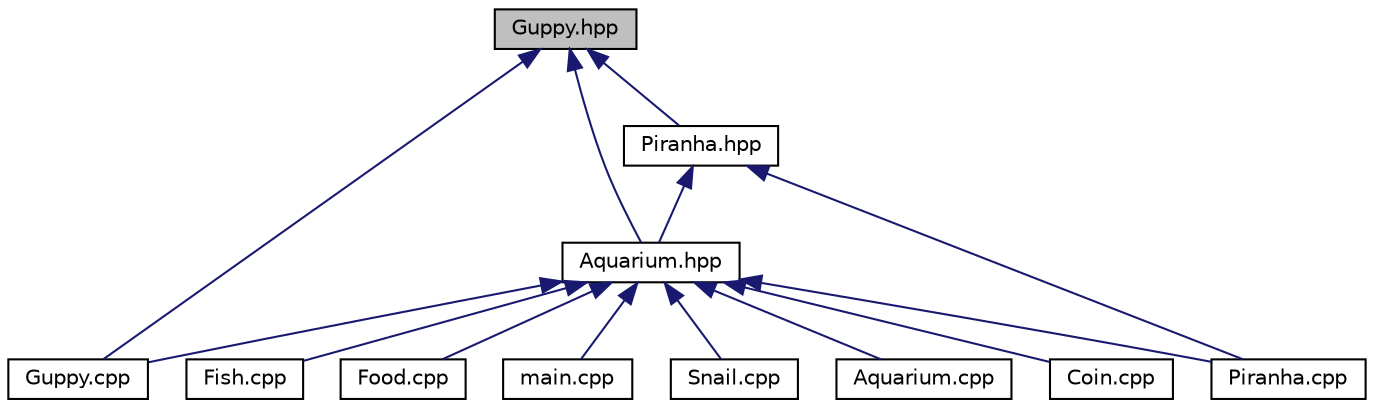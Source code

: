 digraph "Guppy.hpp"
{
  edge [fontname="Helvetica",fontsize="10",labelfontname="Helvetica",labelfontsize="10"];
  node [fontname="Helvetica",fontsize="10",shape=record];
  Node10 [label="Guppy.hpp",height=0.2,width=0.4,color="black", fillcolor="grey75", style="filled", fontcolor="black"];
  Node10 -> Node11 [dir="back",color="midnightblue",fontsize="10",style="solid"];
  Node11 [label="Aquarium.hpp",height=0.2,width=0.4,color="black", fillcolor="white", style="filled",URL="$_aquarium_8hpp.html"];
  Node11 -> Node12 [dir="back",color="midnightblue",fontsize="10",style="solid"];
  Node12 [label="Aquarium.cpp",height=0.2,width=0.4,color="black", fillcolor="white", style="filled",URL="$_aquarium_8cpp.html"];
  Node11 -> Node13 [dir="back",color="midnightblue",fontsize="10",style="solid"];
  Node13 [label="Coin.cpp",height=0.2,width=0.4,color="black", fillcolor="white", style="filled",URL="$_coin_8cpp.html"];
  Node11 -> Node14 [dir="back",color="midnightblue",fontsize="10",style="solid"];
  Node14 [label="Fish.cpp",height=0.2,width=0.4,color="black", fillcolor="white", style="filled",URL="$_fish_8cpp.html"];
  Node11 -> Node15 [dir="back",color="midnightblue",fontsize="10",style="solid"];
  Node15 [label="Food.cpp",height=0.2,width=0.4,color="black", fillcolor="white", style="filled",URL="$_food_8cpp.html"];
  Node11 -> Node16 [dir="back",color="midnightblue",fontsize="10",style="solid"];
  Node16 [label="Guppy.cpp",height=0.2,width=0.4,color="black", fillcolor="white", style="filled",URL="$_guppy_8cpp.html"];
  Node11 -> Node17 [dir="back",color="midnightblue",fontsize="10",style="solid"];
  Node17 [label="main.cpp",height=0.2,width=0.4,color="black", fillcolor="white", style="filled",URL="$main_8cpp.html"];
  Node11 -> Node18 [dir="back",color="midnightblue",fontsize="10",style="solid"];
  Node18 [label="Piranha.cpp",height=0.2,width=0.4,color="black", fillcolor="white", style="filled",URL="$_piranha_8cpp.html"];
  Node11 -> Node19 [dir="back",color="midnightblue",fontsize="10",style="solid"];
  Node19 [label="Snail.cpp",height=0.2,width=0.4,color="black", fillcolor="white", style="filled",URL="$_snail_8cpp.html"];
  Node10 -> Node20 [dir="back",color="midnightblue",fontsize="10",style="solid"];
  Node20 [label="Piranha.hpp",height=0.2,width=0.4,color="black", fillcolor="white", style="filled",URL="$_piranha_8hpp.html"];
  Node20 -> Node11 [dir="back",color="midnightblue",fontsize="10",style="solid"];
  Node20 -> Node18 [dir="back",color="midnightblue",fontsize="10",style="solid"];
  Node10 -> Node16 [dir="back",color="midnightblue",fontsize="10",style="solid"];
}
